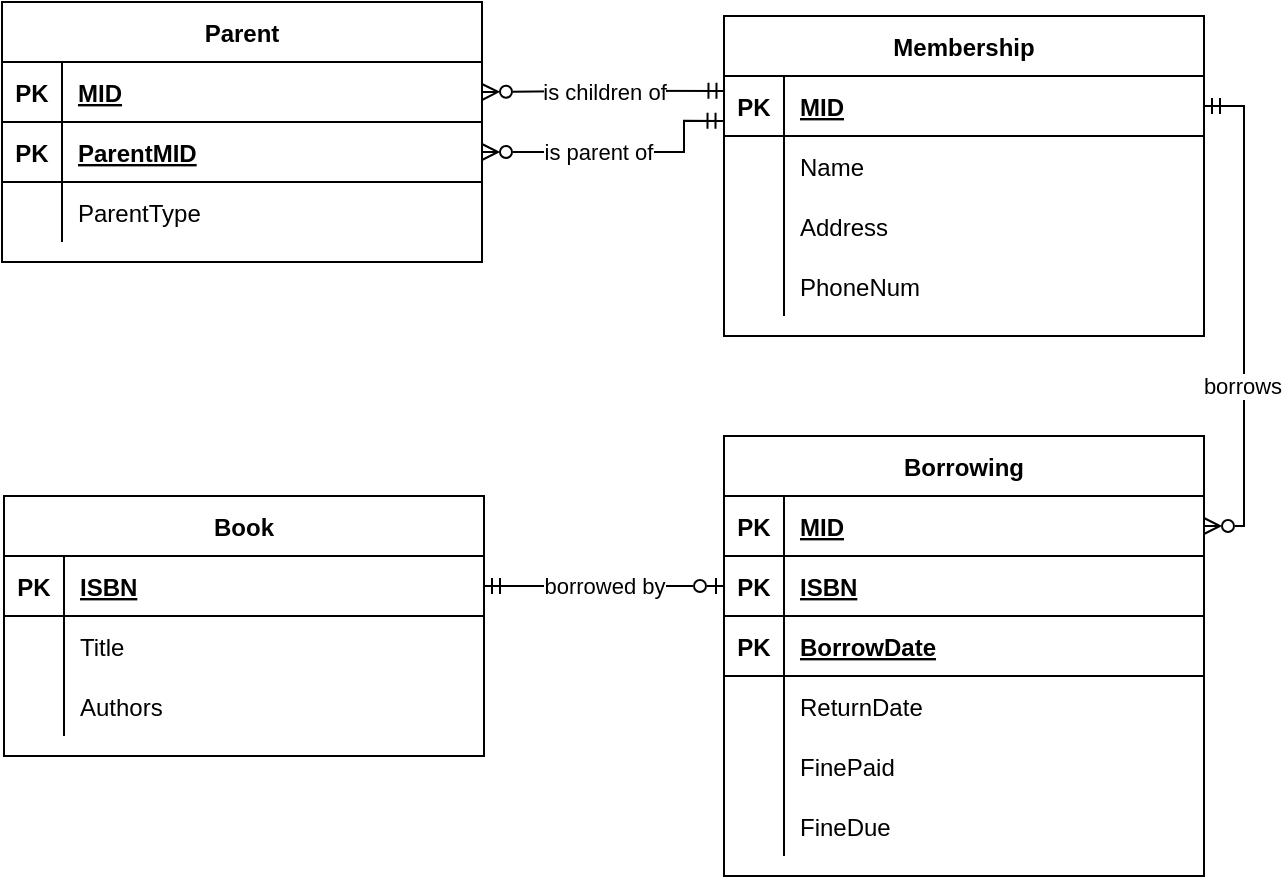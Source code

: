 <mxfile version="27.1.1">
  <diagram id="R2lEEEUBdFMjLlhIrx00" name="Page-1">
    <mxGraphModel dx="1650" dy="613" grid="1" gridSize="10" guides="1" tooltips="1" connect="1" arrows="1" fold="1" page="1" pageScale="1" pageWidth="850" pageHeight="1100" math="0" shadow="0" extFonts="Permanent Marker^https://fonts.googleapis.com/css?family=Permanent+Marker">
      <root>
        <mxCell id="0" />
        <mxCell id="1" parent="0" />
        <mxCell id="C-vyLk0tnHw3VtMMgP7b-23" value="Membership" style="shape=table;startSize=30;container=1;collapsible=1;childLayout=tableLayout;fixedRows=1;rowLines=0;fontStyle=1;align=center;resizeLast=1;" parent="1" vertex="1">
          <mxGeometry x="120" y="120" width="240" height="160" as="geometry" />
        </mxCell>
        <mxCell id="C-vyLk0tnHw3VtMMgP7b-24" value="" style="shape=partialRectangle;collapsible=0;dropTarget=0;pointerEvents=0;fillColor=none;points=[[0,0.5],[1,0.5]];portConstraint=eastwest;top=0;left=0;right=0;bottom=1;" parent="C-vyLk0tnHw3VtMMgP7b-23" vertex="1">
          <mxGeometry y="30" width="240" height="30" as="geometry" />
        </mxCell>
        <mxCell id="C-vyLk0tnHw3VtMMgP7b-25" value="PK" style="shape=partialRectangle;overflow=hidden;connectable=0;fillColor=none;top=0;left=0;bottom=0;right=0;fontStyle=1;" parent="C-vyLk0tnHw3VtMMgP7b-24" vertex="1">
          <mxGeometry width="30" height="30" as="geometry">
            <mxRectangle width="30" height="30" as="alternateBounds" />
          </mxGeometry>
        </mxCell>
        <mxCell id="C-vyLk0tnHw3VtMMgP7b-26" value="MID" style="shape=partialRectangle;overflow=hidden;connectable=0;fillColor=none;top=0;left=0;bottom=0;right=0;align=left;spacingLeft=6;fontStyle=5;" parent="C-vyLk0tnHw3VtMMgP7b-24" vertex="1">
          <mxGeometry x="30" width="210" height="30" as="geometry">
            <mxRectangle width="210" height="30" as="alternateBounds" />
          </mxGeometry>
        </mxCell>
        <mxCell id="C-vyLk0tnHw3VtMMgP7b-27" value="" style="shape=partialRectangle;collapsible=0;dropTarget=0;pointerEvents=0;fillColor=none;points=[[0,0.5],[1,0.5]];portConstraint=eastwest;top=0;left=0;right=0;bottom=0;" parent="C-vyLk0tnHw3VtMMgP7b-23" vertex="1">
          <mxGeometry y="60" width="240" height="30" as="geometry" />
        </mxCell>
        <mxCell id="C-vyLk0tnHw3VtMMgP7b-28" value="" style="shape=partialRectangle;overflow=hidden;connectable=0;fillColor=none;top=0;left=0;bottom=0;right=0;" parent="C-vyLk0tnHw3VtMMgP7b-27" vertex="1">
          <mxGeometry width="30" height="30" as="geometry">
            <mxRectangle width="30" height="30" as="alternateBounds" />
          </mxGeometry>
        </mxCell>
        <mxCell id="C-vyLk0tnHw3VtMMgP7b-29" value="Name" style="shape=partialRectangle;overflow=hidden;connectable=0;fillColor=none;top=0;left=0;bottom=0;right=0;align=left;spacingLeft=6;" parent="C-vyLk0tnHw3VtMMgP7b-27" vertex="1">
          <mxGeometry x="30" width="210" height="30" as="geometry">
            <mxRectangle width="210" height="30" as="alternateBounds" />
          </mxGeometry>
        </mxCell>
        <mxCell id="BbUWBvIe3RHVo1IuPa1k-1" style="shape=partialRectangle;collapsible=0;dropTarget=0;pointerEvents=0;fillColor=none;points=[[0,0.5],[1,0.5]];portConstraint=eastwest;top=0;left=0;right=0;bottom=0;" parent="C-vyLk0tnHw3VtMMgP7b-23" vertex="1">
          <mxGeometry y="90" width="240" height="30" as="geometry" />
        </mxCell>
        <mxCell id="BbUWBvIe3RHVo1IuPa1k-2" style="shape=partialRectangle;overflow=hidden;connectable=0;fillColor=none;top=0;left=0;bottom=0;right=0;" parent="BbUWBvIe3RHVo1IuPa1k-1" vertex="1">
          <mxGeometry width="30" height="30" as="geometry">
            <mxRectangle width="30" height="30" as="alternateBounds" />
          </mxGeometry>
        </mxCell>
        <mxCell id="BbUWBvIe3RHVo1IuPa1k-3" value="Address" style="shape=partialRectangle;overflow=hidden;connectable=0;fillColor=none;top=0;left=0;bottom=0;right=0;align=left;spacingLeft=6;" parent="BbUWBvIe3RHVo1IuPa1k-1" vertex="1">
          <mxGeometry x="30" width="210" height="30" as="geometry">
            <mxRectangle width="210" height="30" as="alternateBounds" />
          </mxGeometry>
        </mxCell>
        <mxCell id="BbUWBvIe3RHVo1IuPa1k-4" style="shape=partialRectangle;collapsible=0;dropTarget=0;pointerEvents=0;fillColor=none;points=[[0,0.5],[1,0.5]];portConstraint=eastwest;top=0;left=0;right=0;bottom=0;" parent="C-vyLk0tnHw3VtMMgP7b-23" vertex="1">
          <mxGeometry y="120" width="240" height="30" as="geometry" />
        </mxCell>
        <mxCell id="BbUWBvIe3RHVo1IuPa1k-5" style="shape=partialRectangle;overflow=hidden;connectable=0;fillColor=none;top=0;left=0;bottom=0;right=0;" parent="BbUWBvIe3RHVo1IuPa1k-4" vertex="1">
          <mxGeometry width="30" height="30" as="geometry">
            <mxRectangle width="30" height="30" as="alternateBounds" />
          </mxGeometry>
        </mxCell>
        <mxCell id="BbUWBvIe3RHVo1IuPa1k-6" value="PhoneNum" style="shape=partialRectangle;overflow=hidden;connectable=0;fillColor=none;top=0;left=0;bottom=0;right=0;align=left;spacingLeft=6;" parent="BbUWBvIe3RHVo1IuPa1k-4" vertex="1">
          <mxGeometry x="30" width="210" height="30" as="geometry">
            <mxRectangle width="210" height="30" as="alternateBounds" />
          </mxGeometry>
        </mxCell>
        <mxCell id="BbUWBvIe3RHVo1IuPa1k-19" value="Parent" style="shape=table;startSize=30;container=1;collapsible=1;childLayout=tableLayout;fixedRows=1;rowLines=0;fontStyle=1;align=center;resizeLast=1;" parent="1" vertex="1">
          <mxGeometry x="-241" y="113" width="240" height="130" as="geometry" />
        </mxCell>
        <mxCell id="BbUWBvIe3RHVo1IuPa1k-20" value="" style="shape=partialRectangle;collapsible=0;dropTarget=0;pointerEvents=0;fillColor=none;points=[[0,0.5],[1,0.5]];portConstraint=eastwest;top=0;left=0;right=0;bottom=1;" parent="BbUWBvIe3RHVo1IuPa1k-19" vertex="1">
          <mxGeometry y="30" width="240" height="30" as="geometry" />
        </mxCell>
        <mxCell id="BbUWBvIe3RHVo1IuPa1k-21" value="PK" style="shape=partialRectangle;overflow=hidden;connectable=0;fillColor=none;top=0;left=0;bottom=0;right=0;fontStyle=1;" parent="BbUWBvIe3RHVo1IuPa1k-20" vertex="1">
          <mxGeometry width="30" height="30" as="geometry">
            <mxRectangle width="30" height="30" as="alternateBounds" />
          </mxGeometry>
        </mxCell>
        <mxCell id="BbUWBvIe3RHVo1IuPa1k-22" value="MID" style="shape=partialRectangle;overflow=hidden;connectable=0;fillColor=none;top=0;left=0;bottom=0;right=0;align=left;spacingLeft=6;fontStyle=5;" parent="BbUWBvIe3RHVo1IuPa1k-20" vertex="1">
          <mxGeometry x="30" width="210" height="30" as="geometry">
            <mxRectangle width="210" height="30" as="alternateBounds" />
          </mxGeometry>
        </mxCell>
        <mxCell id="BbUWBvIe3RHVo1IuPa1k-32" style="shape=partialRectangle;collapsible=0;dropTarget=0;pointerEvents=0;fillColor=none;points=[[0,0.5],[1,0.5]];portConstraint=eastwest;top=0;left=0;right=0;bottom=1;" parent="BbUWBvIe3RHVo1IuPa1k-19" vertex="1">
          <mxGeometry y="60" width="240" height="30" as="geometry" />
        </mxCell>
        <mxCell id="BbUWBvIe3RHVo1IuPa1k-33" value="PK" style="shape=partialRectangle;overflow=hidden;connectable=0;fillColor=none;top=0;left=0;bottom=0;right=0;fontStyle=1;" parent="BbUWBvIe3RHVo1IuPa1k-32" vertex="1">
          <mxGeometry width="30" height="30" as="geometry">
            <mxRectangle width="30" height="30" as="alternateBounds" />
          </mxGeometry>
        </mxCell>
        <mxCell id="BbUWBvIe3RHVo1IuPa1k-34" value="ParentMID" style="shape=partialRectangle;overflow=hidden;connectable=0;fillColor=none;top=0;left=0;bottom=0;right=0;align=left;spacingLeft=6;fontStyle=5;" parent="BbUWBvIe3RHVo1IuPa1k-32" vertex="1">
          <mxGeometry x="30" width="210" height="30" as="geometry">
            <mxRectangle width="210" height="30" as="alternateBounds" />
          </mxGeometry>
        </mxCell>
        <mxCell id="BbUWBvIe3RHVo1IuPa1k-23" value="" style="shape=partialRectangle;collapsible=0;dropTarget=0;pointerEvents=0;fillColor=none;points=[[0,0.5],[1,0.5]];portConstraint=eastwest;top=0;left=0;right=0;bottom=0;" parent="BbUWBvIe3RHVo1IuPa1k-19" vertex="1">
          <mxGeometry y="90" width="240" height="30" as="geometry" />
        </mxCell>
        <mxCell id="BbUWBvIe3RHVo1IuPa1k-24" value="" style="shape=partialRectangle;overflow=hidden;connectable=0;fillColor=none;top=0;left=0;bottom=0;right=0;" parent="BbUWBvIe3RHVo1IuPa1k-23" vertex="1">
          <mxGeometry width="30" height="30" as="geometry">
            <mxRectangle width="30" height="30" as="alternateBounds" />
          </mxGeometry>
        </mxCell>
        <mxCell id="BbUWBvIe3RHVo1IuPa1k-25" value="ParentType" style="shape=partialRectangle;overflow=hidden;connectable=0;fillColor=none;top=0;left=0;bottom=0;right=0;align=left;spacingLeft=6;" parent="BbUWBvIe3RHVo1IuPa1k-23" vertex="1">
          <mxGeometry x="30" width="210" height="30" as="geometry">
            <mxRectangle width="210" height="30" as="alternateBounds" />
          </mxGeometry>
        </mxCell>
        <mxCell id="BbUWBvIe3RHVo1IuPa1k-35" value="Book" style="shape=table;startSize=30;container=1;collapsible=1;childLayout=tableLayout;fixedRows=1;rowLines=0;fontStyle=1;align=center;resizeLast=1;" parent="1" vertex="1">
          <mxGeometry x="-240" y="360" width="240" height="130" as="geometry" />
        </mxCell>
        <mxCell id="BbUWBvIe3RHVo1IuPa1k-36" value="" style="shape=partialRectangle;collapsible=0;dropTarget=0;pointerEvents=0;fillColor=none;points=[[0,0.5],[1,0.5]];portConstraint=eastwest;top=0;left=0;right=0;bottom=1;" parent="BbUWBvIe3RHVo1IuPa1k-35" vertex="1">
          <mxGeometry y="30" width="240" height="30" as="geometry" />
        </mxCell>
        <mxCell id="BbUWBvIe3RHVo1IuPa1k-37" value="PK" style="shape=partialRectangle;overflow=hidden;connectable=0;fillColor=none;top=0;left=0;bottom=0;right=0;fontStyle=1;" parent="BbUWBvIe3RHVo1IuPa1k-36" vertex="1">
          <mxGeometry width="30" height="30" as="geometry">
            <mxRectangle width="30" height="30" as="alternateBounds" />
          </mxGeometry>
        </mxCell>
        <mxCell id="BbUWBvIe3RHVo1IuPa1k-38" value="ISBN" style="shape=partialRectangle;overflow=hidden;connectable=0;fillColor=none;top=0;left=0;bottom=0;right=0;align=left;spacingLeft=6;fontStyle=5;" parent="BbUWBvIe3RHVo1IuPa1k-36" vertex="1">
          <mxGeometry x="30" width="210" height="30" as="geometry">
            <mxRectangle width="210" height="30" as="alternateBounds" />
          </mxGeometry>
        </mxCell>
        <mxCell id="BbUWBvIe3RHVo1IuPa1k-39" value="" style="shape=partialRectangle;collapsible=0;dropTarget=0;pointerEvents=0;fillColor=none;points=[[0,0.5],[1,0.5]];portConstraint=eastwest;top=0;left=0;right=0;bottom=0;" parent="BbUWBvIe3RHVo1IuPa1k-35" vertex="1">
          <mxGeometry y="60" width="240" height="30" as="geometry" />
        </mxCell>
        <mxCell id="BbUWBvIe3RHVo1IuPa1k-40" value="" style="shape=partialRectangle;overflow=hidden;connectable=0;fillColor=none;top=0;left=0;bottom=0;right=0;" parent="BbUWBvIe3RHVo1IuPa1k-39" vertex="1">
          <mxGeometry width="30" height="30" as="geometry">
            <mxRectangle width="30" height="30" as="alternateBounds" />
          </mxGeometry>
        </mxCell>
        <mxCell id="BbUWBvIe3RHVo1IuPa1k-41" value="Title" style="shape=partialRectangle;overflow=hidden;connectable=0;fillColor=none;top=0;left=0;bottom=0;right=0;align=left;spacingLeft=6;" parent="BbUWBvIe3RHVo1IuPa1k-39" vertex="1">
          <mxGeometry x="30" width="210" height="30" as="geometry">
            <mxRectangle width="210" height="30" as="alternateBounds" />
          </mxGeometry>
        </mxCell>
        <mxCell id="BbUWBvIe3RHVo1IuPa1k-42" style="shape=partialRectangle;collapsible=0;dropTarget=0;pointerEvents=0;fillColor=none;points=[[0,0.5],[1,0.5]];portConstraint=eastwest;top=0;left=0;right=0;bottom=0;" parent="BbUWBvIe3RHVo1IuPa1k-35" vertex="1">
          <mxGeometry y="90" width="240" height="30" as="geometry" />
        </mxCell>
        <mxCell id="BbUWBvIe3RHVo1IuPa1k-43" style="shape=partialRectangle;overflow=hidden;connectable=0;fillColor=none;top=0;left=0;bottom=0;right=0;" parent="BbUWBvIe3RHVo1IuPa1k-42" vertex="1">
          <mxGeometry width="30" height="30" as="geometry">
            <mxRectangle width="30" height="30" as="alternateBounds" />
          </mxGeometry>
        </mxCell>
        <mxCell id="BbUWBvIe3RHVo1IuPa1k-44" value="Authors" style="shape=partialRectangle;overflow=hidden;connectable=0;fillColor=none;top=0;left=0;bottom=0;right=0;align=left;spacingLeft=6;" parent="BbUWBvIe3RHVo1IuPa1k-42" vertex="1">
          <mxGeometry x="30" width="210" height="30" as="geometry">
            <mxRectangle width="210" height="30" as="alternateBounds" />
          </mxGeometry>
        </mxCell>
        <mxCell id="BbUWBvIe3RHVo1IuPa1k-48" value="Borrowing" style="shape=table;startSize=30;container=1;collapsible=1;childLayout=tableLayout;fixedRows=1;rowLines=0;fontStyle=1;align=center;resizeLast=1;" parent="1" vertex="1">
          <mxGeometry x="120" y="330" width="240" height="220" as="geometry" />
        </mxCell>
        <mxCell id="BbUWBvIe3RHVo1IuPa1k-49" value="" style="shape=partialRectangle;collapsible=0;dropTarget=0;pointerEvents=0;fillColor=none;points=[[0,0.5],[1,0.5]];portConstraint=eastwest;top=0;left=0;right=0;bottom=1;" parent="BbUWBvIe3RHVo1IuPa1k-48" vertex="1">
          <mxGeometry y="30" width="240" height="30" as="geometry" />
        </mxCell>
        <mxCell id="BbUWBvIe3RHVo1IuPa1k-50" value="PK" style="shape=partialRectangle;overflow=hidden;connectable=0;fillColor=none;top=0;left=0;bottom=0;right=0;fontStyle=1;" parent="BbUWBvIe3RHVo1IuPa1k-49" vertex="1">
          <mxGeometry width="30" height="30" as="geometry">
            <mxRectangle width="30" height="30" as="alternateBounds" />
          </mxGeometry>
        </mxCell>
        <mxCell id="BbUWBvIe3RHVo1IuPa1k-51" value="MID" style="shape=partialRectangle;overflow=hidden;connectable=0;fillColor=none;top=0;left=0;bottom=0;right=0;align=left;spacingLeft=6;fontStyle=5;" parent="BbUWBvIe3RHVo1IuPa1k-49" vertex="1">
          <mxGeometry x="30" width="210" height="30" as="geometry">
            <mxRectangle width="210" height="30" as="alternateBounds" />
          </mxGeometry>
        </mxCell>
        <mxCell id="BbUWBvIe3RHVo1IuPa1k-64" style="shape=partialRectangle;collapsible=0;dropTarget=0;pointerEvents=0;fillColor=none;points=[[0,0.5],[1,0.5]];portConstraint=eastwest;top=0;left=0;right=0;bottom=1;" parent="BbUWBvIe3RHVo1IuPa1k-48" vertex="1">
          <mxGeometry y="60" width="240" height="30" as="geometry" />
        </mxCell>
        <mxCell id="BbUWBvIe3RHVo1IuPa1k-65" value="PK" style="shape=partialRectangle;overflow=hidden;connectable=0;fillColor=none;top=0;left=0;bottom=0;right=0;fontStyle=1;" parent="BbUWBvIe3RHVo1IuPa1k-64" vertex="1">
          <mxGeometry width="30" height="30" as="geometry">
            <mxRectangle width="30" height="30" as="alternateBounds" />
          </mxGeometry>
        </mxCell>
        <mxCell id="BbUWBvIe3RHVo1IuPa1k-66" value="ISBN" style="shape=partialRectangle;overflow=hidden;connectable=0;fillColor=none;top=0;left=0;bottom=0;right=0;align=left;spacingLeft=6;fontStyle=5;" parent="BbUWBvIe3RHVo1IuPa1k-64" vertex="1">
          <mxGeometry x="30" width="210" height="30" as="geometry">
            <mxRectangle width="210" height="30" as="alternateBounds" />
          </mxGeometry>
        </mxCell>
        <mxCell id="BbUWBvIe3RHVo1IuPa1k-61" style="shape=partialRectangle;collapsible=0;dropTarget=0;pointerEvents=0;fillColor=none;points=[[0,0.5],[1,0.5]];portConstraint=eastwest;top=0;left=0;right=0;bottom=1;" parent="BbUWBvIe3RHVo1IuPa1k-48" vertex="1">
          <mxGeometry y="90" width="240" height="30" as="geometry" />
        </mxCell>
        <mxCell id="BbUWBvIe3RHVo1IuPa1k-62" value="PK" style="shape=partialRectangle;overflow=hidden;connectable=0;fillColor=none;top=0;left=0;bottom=0;right=0;fontStyle=1;" parent="BbUWBvIe3RHVo1IuPa1k-61" vertex="1">
          <mxGeometry width="30" height="30" as="geometry">
            <mxRectangle width="30" height="30" as="alternateBounds" />
          </mxGeometry>
        </mxCell>
        <mxCell id="BbUWBvIe3RHVo1IuPa1k-63" value="BorrowDate" style="shape=partialRectangle;overflow=hidden;connectable=0;fillColor=none;top=0;left=0;bottom=0;right=0;align=left;spacingLeft=6;fontStyle=5;" parent="BbUWBvIe3RHVo1IuPa1k-61" vertex="1">
          <mxGeometry x="30" width="210" height="30" as="geometry">
            <mxRectangle width="210" height="30" as="alternateBounds" />
          </mxGeometry>
        </mxCell>
        <mxCell id="BbUWBvIe3RHVo1IuPa1k-52" value="" style="shape=partialRectangle;collapsible=0;dropTarget=0;pointerEvents=0;fillColor=none;points=[[0,0.5],[1,0.5]];portConstraint=eastwest;top=0;left=0;right=0;bottom=0;" parent="BbUWBvIe3RHVo1IuPa1k-48" vertex="1">
          <mxGeometry y="120" width="240" height="30" as="geometry" />
        </mxCell>
        <mxCell id="BbUWBvIe3RHVo1IuPa1k-53" value="" style="shape=partialRectangle;overflow=hidden;connectable=0;fillColor=none;top=0;left=0;bottom=0;right=0;" parent="BbUWBvIe3RHVo1IuPa1k-52" vertex="1">
          <mxGeometry width="30" height="30" as="geometry">
            <mxRectangle width="30" height="30" as="alternateBounds" />
          </mxGeometry>
        </mxCell>
        <mxCell id="BbUWBvIe3RHVo1IuPa1k-54" value="ReturnDate" style="shape=partialRectangle;overflow=hidden;connectable=0;fillColor=none;top=0;left=0;bottom=0;right=0;align=left;spacingLeft=6;" parent="BbUWBvIe3RHVo1IuPa1k-52" vertex="1">
          <mxGeometry x="30" width="210" height="30" as="geometry">
            <mxRectangle width="210" height="30" as="alternateBounds" />
          </mxGeometry>
        </mxCell>
        <mxCell id="BbUWBvIe3RHVo1IuPa1k-55" style="shape=partialRectangle;collapsible=0;dropTarget=0;pointerEvents=0;fillColor=none;points=[[0,0.5],[1,0.5]];portConstraint=eastwest;top=0;left=0;right=0;bottom=0;" parent="BbUWBvIe3RHVo1IuPa1k-48" vertex="1">
          <mxGeometry y="150" width="240" height="30" as="geometry" />
        </mxCell>
        <mxCell id="BbUWBvIe3RHVo1IuPa1k-56" style="shape=partialRectangle;overflow=hidden;connectable=0;fillColor=none;top=0;left=0;bottom=0;right=0;" parent="BbUWBvIe3RHVo1IuPa1k-55" vertex="1">
          <mxGeometry width="30" height="30" as="geometry">
            <mxRectangle width="30" height="30" as="alternateBounds" />
          </mxGeometry>
        </mxCell>
        <mxCell id="BbUWBvIe3RHVo1IuPa1k-57" value="FinePaid" style="shape=partialRectangle;overflow=hidden;connectable=0;fillColor=none;top=0;left=0;bottom=0;right=0;align=left;spacingLeft=6;" parent="BbUWBvIe3RHVo1IuPa1k-55" vertex="1">
          <mxGeometry x="30" width="210" height="30" as="geometry">
            <mxRectangle width="210" height="30" as="alternateBounds" />
          </mxGeometry>
        </mxCell>
        <mxCell id="BbUWBvIe3RHVo1IuPa1k-58" style="shape=partialRectangle;collapsible=0;dropTarget=0;pointerEvents=0;fillColor=none;points=[[0,0.5],[1,0.5]];portConstraint=eastwest;top=0;left=0;right=0;bottom=0;" parent="BbUWBvIe3RHVo1IuPa1k-48" vertex="1">
          <mxGeometry y="180" width="240" height="30" as="geometry" />
        </mxCell>
        <mxCell id="BbUWBvIe3RHVo1IuPa1k-59" style="shape=partialRectangle;overflow=hidden;connectable=0;fillColor=none;top=0;left=0;bottom=0;right=0;" parent="BbUWBvIe3RHVo1IuPa1k-58" vertex="1">
          <mxGeometry width="30" height="30" as="geometry">
            <mxRectangle width="30" height="30" as="alternateBounds" />
          </mxGeometry>
        </mxCell>
        <mxCell id="BbUWBvIe3RHVo1IuPa1k-60" value="FineDue" style="shape=partialRectangle;overflow=hidden;connectable=0;fillColor=none;top=0;left=0;bottom=0;right=0;align=left;spacingLeft=6;" parent="BbUWBvIe3RHVo1IuPa1k-58" vertex="1">
          <mxGeometry x="30" width="210" height="30" as="geometry">
            <mxRectangle width="210" height="30" as="alternateBounds" />
          </mxGeometry>
        </mxCell>
        <mxCell id="BbUWBvIe3RHVo1IuPa1k-67" style="edgeStyle=orthogonalEdgeStyle;rounded=0;orthogonalLoop=1;jettySize=auto;html=1;entryX=1;entryY=0.5;entryDx=0;entryDy=0;endArrow=ERzeroToMany;startFill=0;startArrow=ERmandOne;endFill=0;exitX=0.001;exitY=0.248;exitDx=0;exitDy=0;exitPerimeter=0;" parent="1" source="C-vyLk0tnHw3VtMMgP7b-24" target="BbUWBvIe3RHVo1IuPa1k-20" edge="1">
          <mxGeometry relative="1" as="geometry" />
        </mxCell>
        <mxCell id="BbUWBvIe3RHVo1IuPa1k-75" value="is children of" style="edgeLabel;html=1;align=center;verticalAlign=middle;resizable=0;points=[];" parent="BbUWBvIe3RHVo1IuPa1k-67" vertex="1" connectable="0">
          <mxGeometry x="-0.002" relative="1" as="geometry">
            <mxPoint as="offset" />
          </mxGeometry>
        </mxCell>
        <mxCell id="BbUWBvIe3RHVo1IuPa1k-68" style="edgeStyle=orthogonalEdgeStyle;rounded=0;orthogonalLoop=1;jettySize=auto;html=1;entryX=-0.001;entryY=0.748;entryDx=0;entryDy=0;endArrow=ERmandOne;endFill=0;startArrow=ERzeroToMany;startFill=0;entryPerimeter=0;exitX=1;exitY=0.5;exitDx=0;exitDy=0;" parent="1" source="BbUWBvIe3RHVo1IuPa1k-32" target="C-vyLk0tnHw3VtMMgP7b-24" edge="1">
          <mxGeometry relative="1" as="geometry">
            <Array as="points">
              <mxPoint x="100" y="188" />
              <mxPoint x="100" y="172" />
            </Array>
          </mxGeometry>
        </mxCell>
        <mxCell id="BbUWBvIe3RHVo1IuPa1k-76" value="is parent of" style="edgeLabel;html=1;align=center;verticalAlign=middle;resizable=0;points=[];" parent="BbUWBvIe3RHVo1IuPa1k-68" vertex="1" connectable="0">
          <mxGeometry x="-0.152" relative="1" as="geometry">
            <mxPoint as="offset" />
          </mxGeometry>
        </mxCell>
        <mxCell id="BbUWBvIe3RHVo1IuPa1k-73" style="edgeStyle=orthogonalEdgeStyle;rounded=0;orthogonalLoop=1;jettySize=auto;html=1;entryX=1;entryY=0.5;entryDx=0;entryDy=0;endArrow=ERzeroToMany;endFill=0;startArrow=ERmandOne;startFill=0;exitX=1;exitY=0.5;exitDx=0;exitDy=0;" parent="1" source="C-vyLk0tnHw3VtMMgP7b-24" target="BbUWBvIe3RHVo1IuPa1k-49" edge="1">
          <mxGeometry relative="1" as="geometry" />
        </mxCell>
        <mxCell id="BbUWBvIe3RHVo1IuPa1k-77" value="borrows" style="edgeLabel;html=1;align=center;verticalAlign=middle;resizable=0;points=[];" parent="BbUWBvIe3RHVo1IuPa1k-73" vertex="1" connectable="0">
          <mxGeometry x="0.274" y="-1" relative="1" as="geometry">
            <mxPoint as="offset" />
          </mxGeometry>
        </mxCell>
        <mxCell id="BbUWBvIe3RHVo1IuPa1k-74" style="edgeStyle=orthogonalEdgeStyle;rounded=0;orthogonalLoop=1;jettySize=auto;html=1;entryX=1;entryY=0.5;entryDx=0;entryDy=0;startArrow=ERzeroToOne;startFill=0;endArrow=ERmandOne;endFill=0;" parent="1" source="BbUWBvIe3RHVo1IuPa1k-64" target="BbUWBvIe3RHVo1IuPa1k-36" edge="1">
          <mxGeometry relative="1" as="geometry" />
        </mxCell>
        <mxCell id="BbUWBvIe3RHVo1IuPa1k-79" value="borrowed by" style="edgeLabel;html=1;align=center;verticalAlign=middle;resizable=0;points=[];" parent="BbUWBvIe3RHVo1IuPa1k-74" vertex="1" connectable="0">
          <mxGeometry x="-0.002" relative="1" as="geometry">
            <mxPoint as="offset" />
          </mxGeometry>
        </mxCell>
      </root>
    </mxGraphModel>
  </diagram>
</mxfile>
